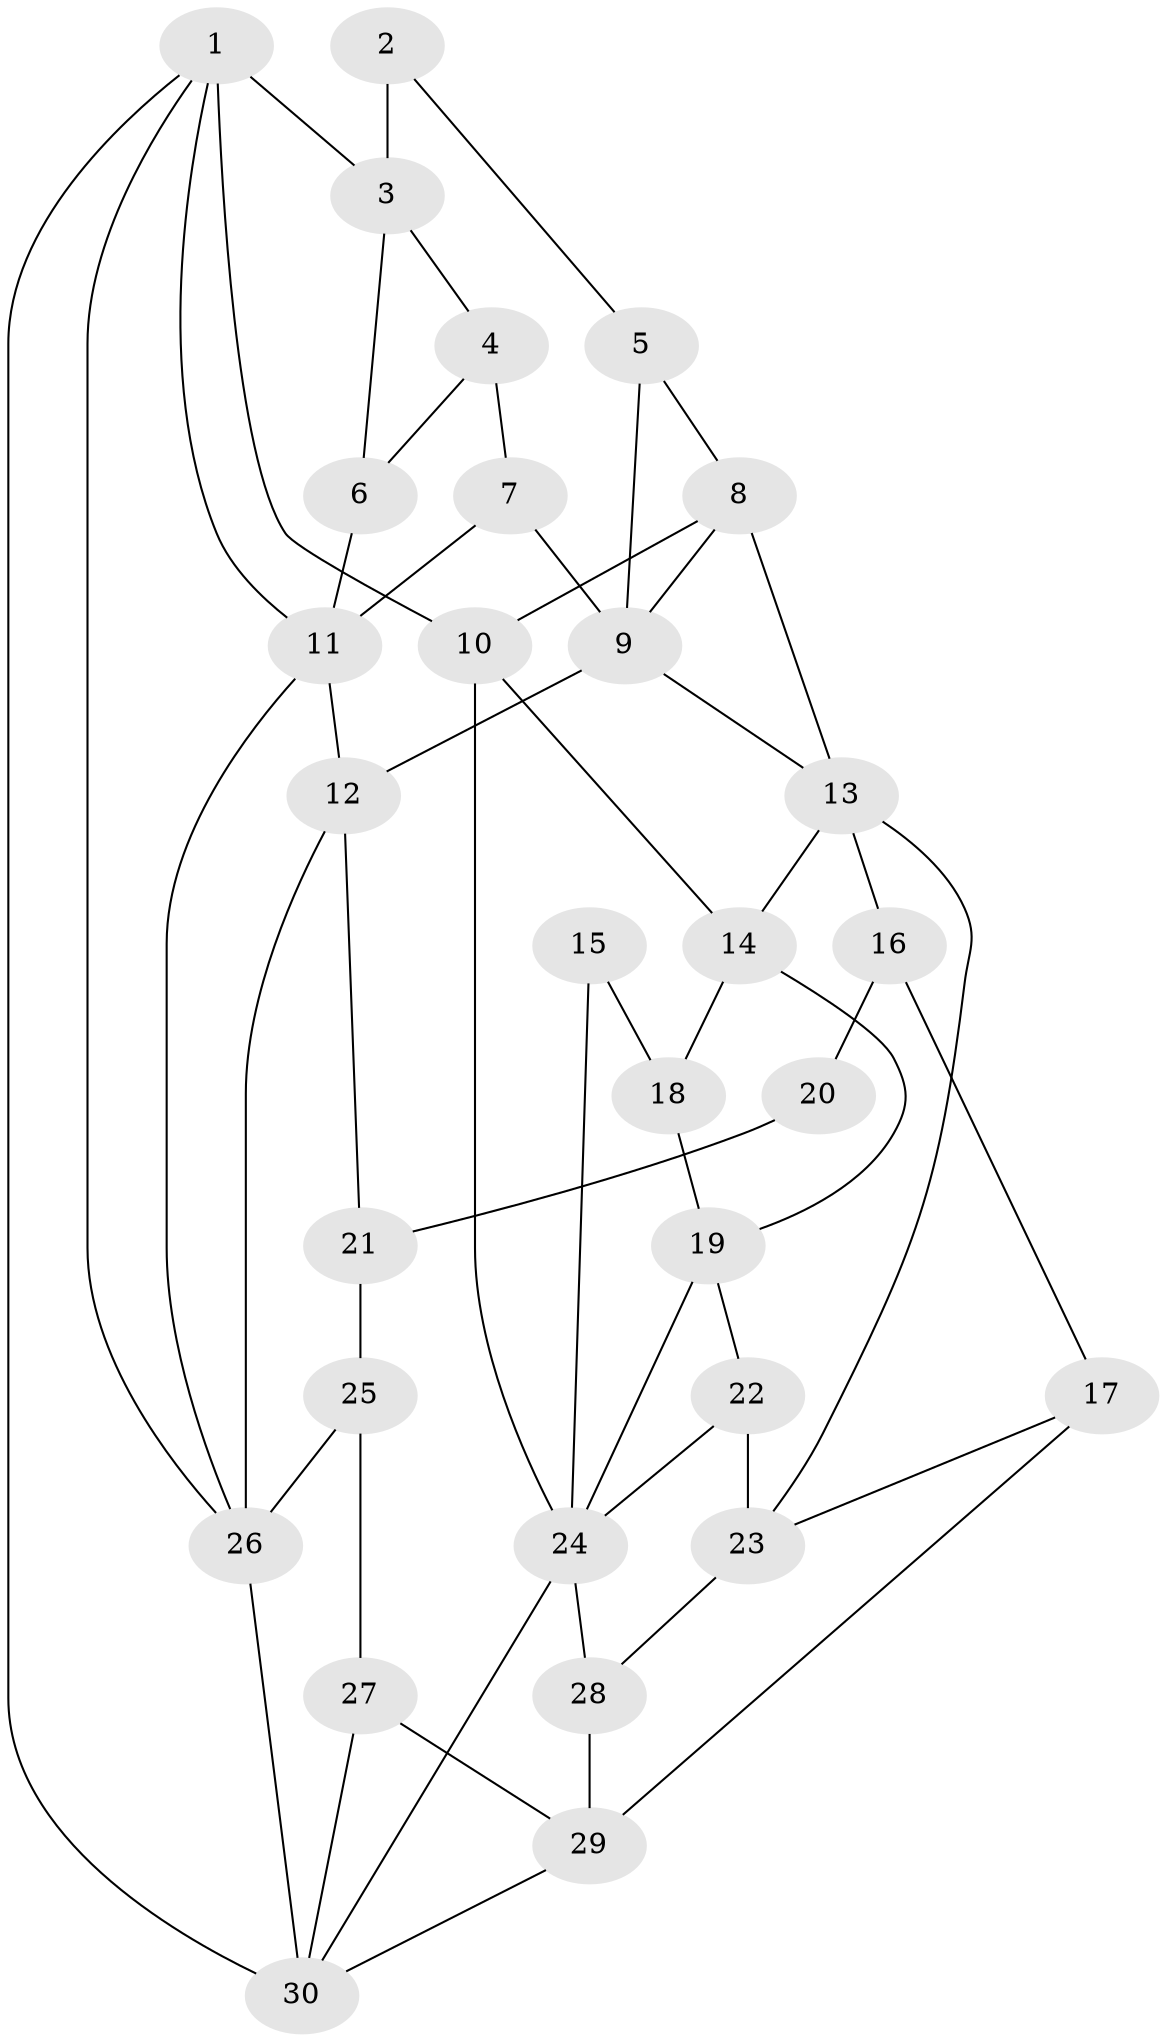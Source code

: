 // original degree distribution, {3: 0.042105263157894736, 4: 0.21052631578947367, 5: 0.5263157894736842, 6: 0.22105263157894736}
// Generated by graph-tools (version 1.1) at 2025/38/03/04/25 23:38:26]
// undirected, 30 vertices, 55 edges
graph export_dot {
  node [color=gray90,style=filled];
  1;
  2;
  3;
  4;
  5;
  6;
  7;
  8;
  9;
  10;
  11;
  12;
  13;
  14;
  15;
  16;
  17;
  18;
  19;
  20;
  21;
  22;
  23;
  24;
  25;
  26;
  27;
  28;
  29;
  30;
  1 -- 3 [weight=1.0];
  1 -- 10 [weight=2.0];
  1 -- 11 [weight=1.0];
  1 -- 26 [weight=1.0];
  1 -- 30 [weight=1.0];
  2 -- 3 [weight=2.0];
  2 -- 5 [weight=1.0];
  3 -- 4 [weight=1.0];
  3 -- 6 [weight=1.0];
  4 -- 6 [weight=1.0];
  4 -- 7 [weight=2.0];
  5 -- 8 [weight=2.0];
  5 -- 9 [weight=1.0];
  6 -- 11 [weight=2.0];
  7 -- 9 [weight=2.0];
  7 -- 11 [weight=1.0];
  8 -- 9 [weight=1.0];
  8 -- 10 [weight=1.0];
  8 -- 13 [weight=1.0];
  9 -- 12 [weight=1.0];
  9 -- 13 [weight=1.0];
  10 -- 14 [weight=1.0];
  10 -- 24 [weight=1.0];
  11 -- 12 [weight=1.0];
  11 -- 26 [weight=1.0];
  12 -- 21 [weight=1.0];
  12 -- 26 [weight=1.0];
  13 -- 14 [weight=1.0];
  13 -- 16 [weight=2.0];
  13 -- 23 [weight=1.0];
  14 -- 18 [weight=1.0];
  14 -- 19 [weight=1.0];
  15 -- 18 [weight=1.0];
  15 -- 24 [weight=1.0];
  16 -- 17 [weight=1.0];
  16 -- 20 [weight=2.0];
  17 -- 23 [weight=1.0];
  17 -- 29 [weight=1.0];
  18 -- 19 [weight=2.0];
  19 -- 22 [weight=2.0];
  19 -- 24 [weight=1.0];
  20 -- 21 [weight=2.0];
  21 -- 25 [weight=2.0];
  22 -- 23 [weight=2.0];
  22 -- 24 [weight=1.0];
  23 -- 28 [weight=1.0];
  24 -- 28 [weight=1.0];
  24 -- 30 [weight=1.0];
  25 -- 26 [weight=2.0];
  25 -- 27 [weight=1.0];
  26 -- 30 [weight=2.0];
  27 -- 29 [weight=2.0];
  27 -- 30 [weight=1.0];
  28 -- 29 [weight=2.0];
  29 -- 30 [weight=1.0];
}
